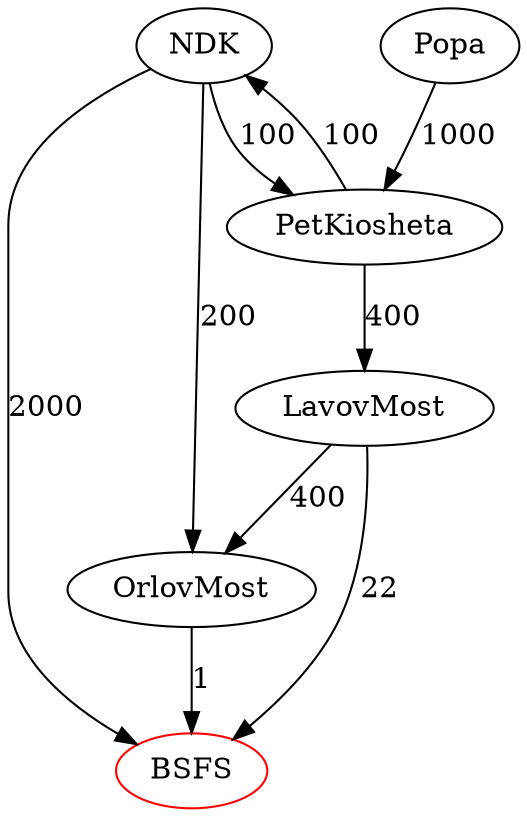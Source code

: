 digraph G{
BSFS[color="red"];
LavovMost;
NDK;
OrlovMost;
PetKiosheta;
Popa;
LavovMost->BSFS[label="22"];
LavovMost->OrlovMost[label="400"];
NDK->BSFS[label="2000"];
NDK->OrlovMost[label="200"];
NDK->PetKiosheta[label="100"];
OrlovMost->BSFS[label="1"];
PetKiosheta->LavovMost[label="400"];
PetKiosheta->NDK[label="100"];
Popa->PetKiosheta[label="1000"];
}
